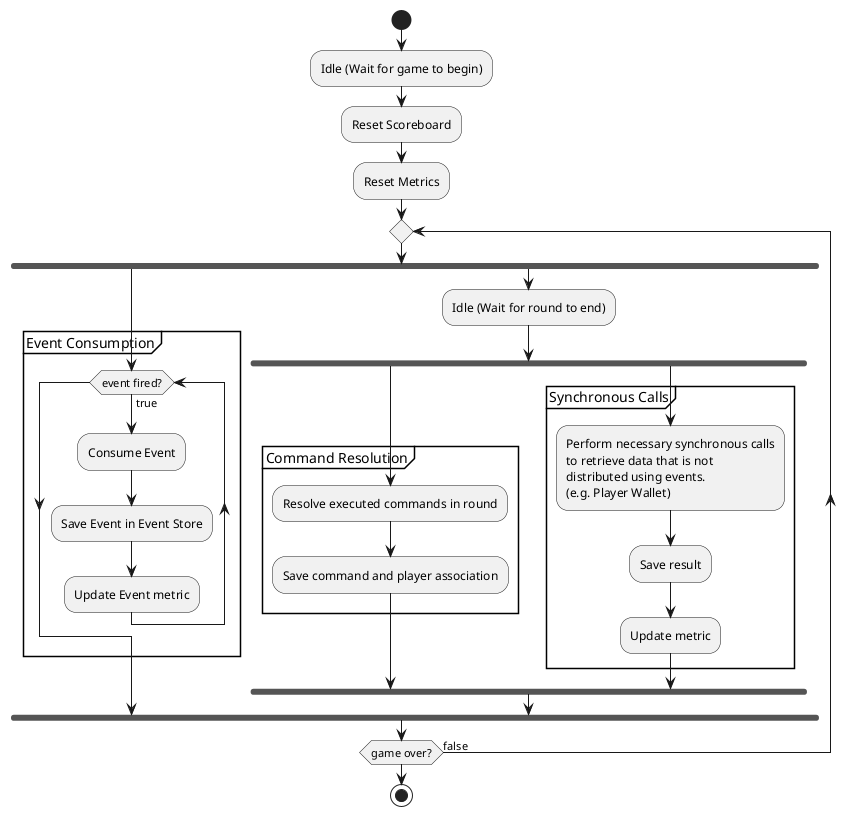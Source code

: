 @startuml

start

:Idle (Wait for game to begin);
:Reset Scoreboard;
:Reset Metrics;

repeat
  ':Idle (Wait for round to be started);
  fork
    partition "Event Consumption" {
      while (event fired?) is (true)
        :Consume Event;
        :Save Event in Event Store;
        :Update Event metric;
      endwhile
    }
  fork again
    :Idle (Wait for round to end);
    fork
      partition "Command Resolution" {
        :Resolve executed commands in round;
        :Save command and player association;
      }
    fork again
      partition "Synchronous Calls" {
        :Perform necessary synchronous calls
        to retrieve data that is not
        distributed using events.
        (e.g. Player Wallet);
        :Save result;
        :Update metric;
      }
    end fork
  end fork
repeat while(game over?) is (false)



stop

/'(*) -> "Idle (Wait for game to begin)"
--> "Reset Scoreboard"
--> "Idle (Wait for round to start)"
--> === S1 ===

partition "Event Consumption" {
  === S1 === --> "Consume Event"
  --> === S2 ===
  === S2 === --> "Save Event in Event Store"
  === S2 === --> "Update Metric"
  "Update Metric" --> === S3 ===
  "Save Event in Event Store" --> === S3 ===
}
=== S1 === --> "Wait for round end"
=== S3 === --> === S4 ===
"Wait for round end" --> === S4 ===
--> "Command Resolution"
--> "Update Scoreboard Cache/Snapshot"

if "Game is over" then
  ->[true] "Grant Trophies"
  --> "Idle (Wait for game to begin)"
else
  ->[false] "Idle (Wait for round to start)"
endif'/
@enduml